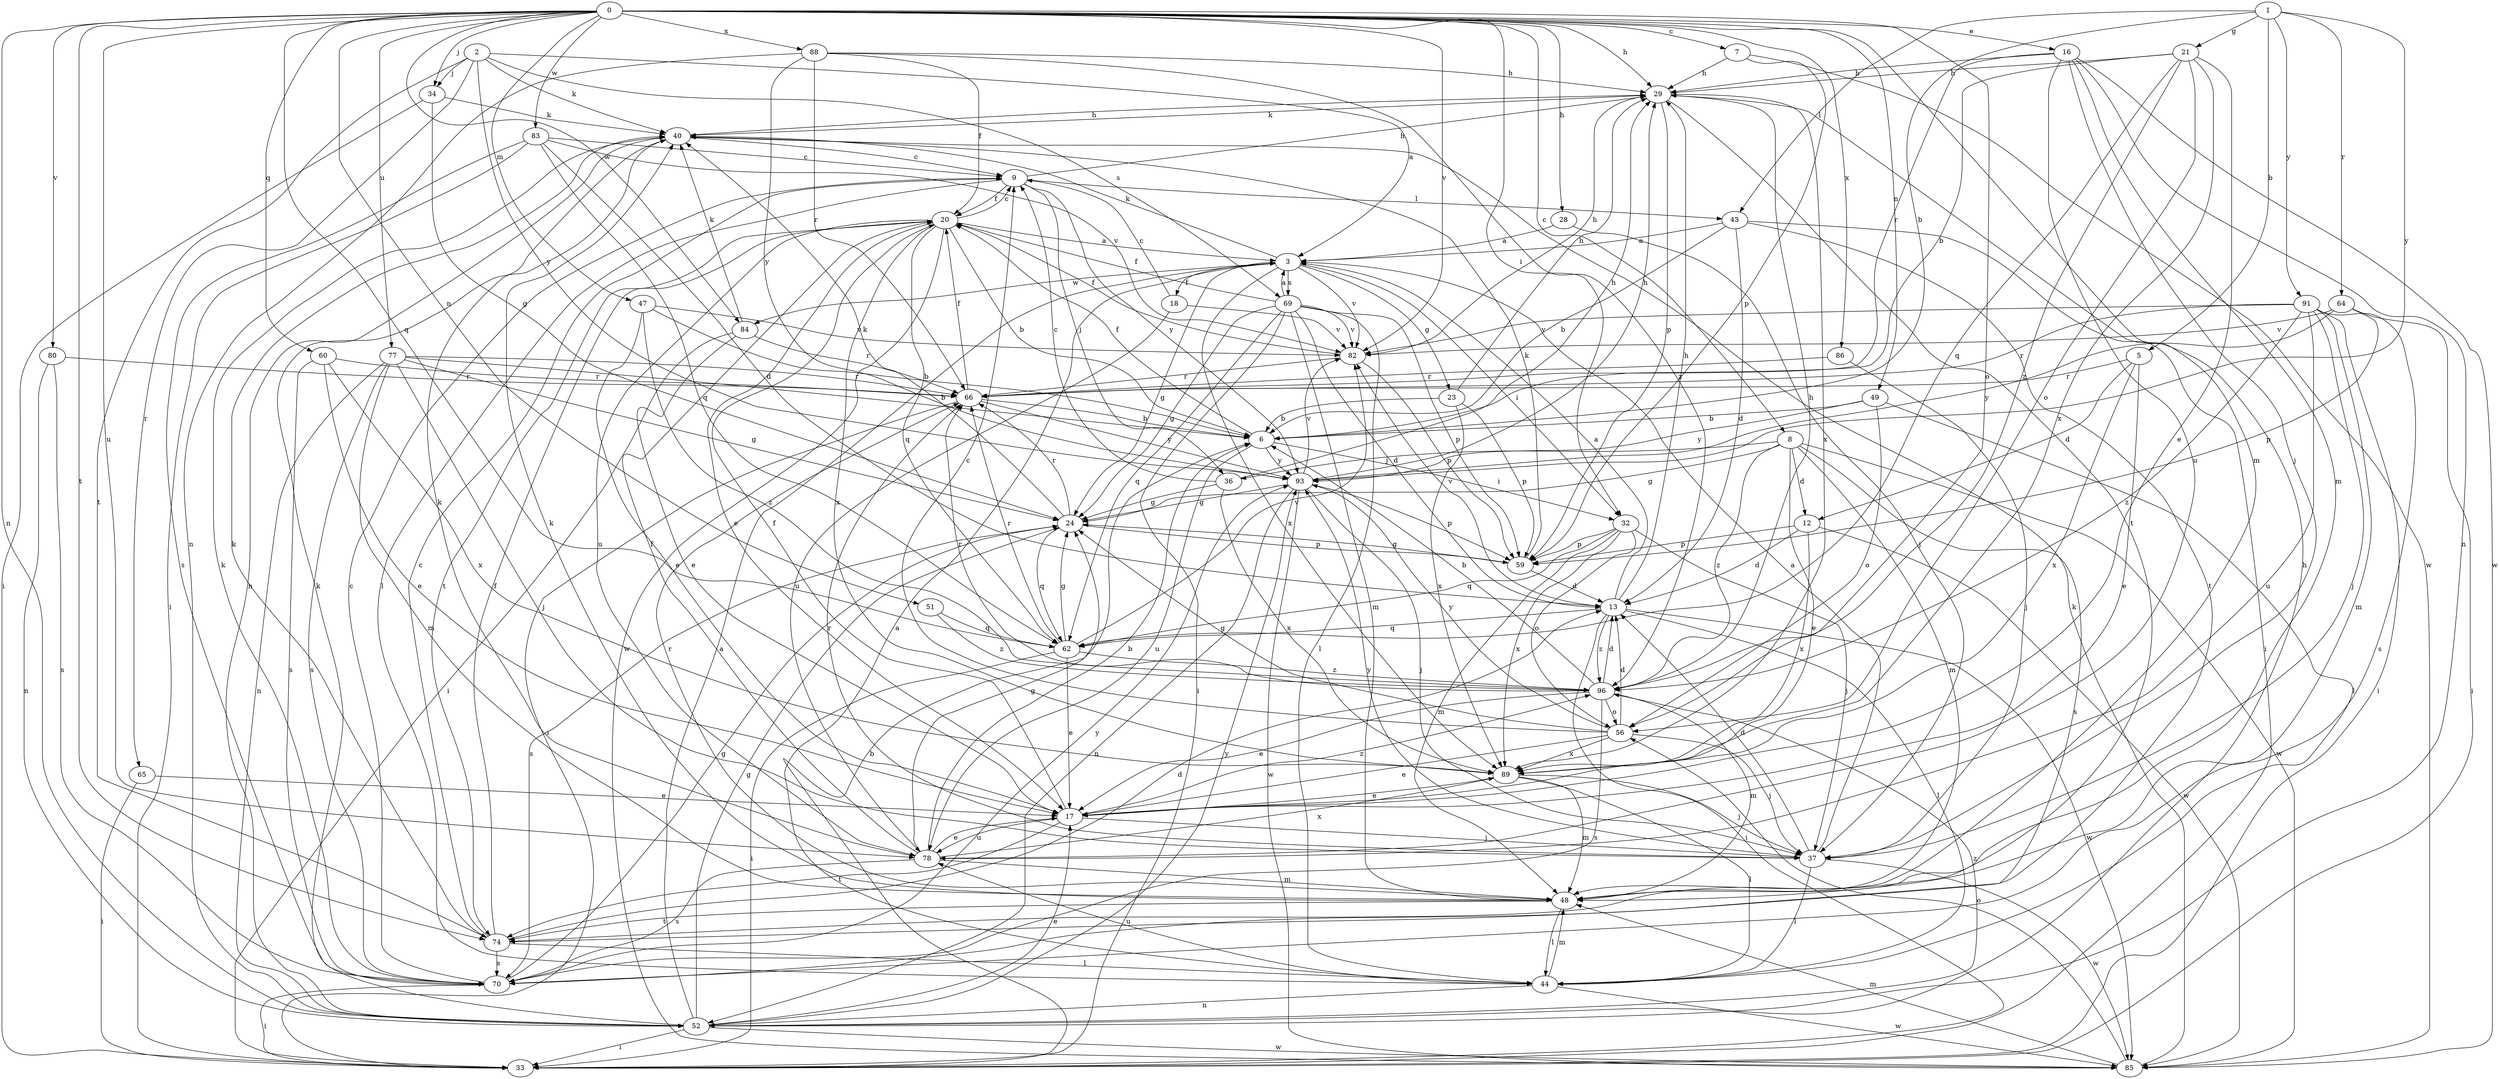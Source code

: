 strict digraph  {
0;
1;
2;
3;
5;
6;
7;
8;
9;
12;
13;
16;
17;
18;
20;
21;
23;
24;
28;
29;
32;
33;
34;
36;
37;
40;
43;
44;
47;
48;
49;
51;
52;
56;
59;
60;
62;
64;
65;
66;
69;
70;
74;
77;
78;
80;
82;
83;
84;
85;
86;
88;
89;
91;
93;
96;
0 -> 7  [label=c];
0 -> 8  [label=c];
0 -> 16  [label=e];
0 -> 28  [label=h];
0 -> 29  [label=h];
0 -> 32  [label=i];
0 -> 34  [label=j];
0 -> 47  [label=m];
0 -> 48  [label=m];
0 -> 49  [label=n];
0 -> 51  [label=n];
0 -> 52  [label=n];
0 -> 56  [label=o];
0 -> 60  [label=q];
0 -> 62  [label=q];
0 -> 74  [label=t];
0 -> 77  [label=u];
0 -> 78  [label=u];
0 -> 80  [label=v];
0 -> 82  [label=v];
0 -> 83  [label=w];
0 -> 84  [label=w];
0 -> 86  [label=x];
0 -> 88  [label=x];
1 -> 5  [label=b];
1 -> 6  [label=b];
1 -> 21  [label=g];
1 -> 43  [label=l];
1 -> 64  [label=r];
1 -> 91  [label=y];
1 -> 93  [label=y];
2 -> 3  [label=a];
2 -> 34  [label=j];
2 -> 40  [label=k];
2 -> 65  [label=r];
2 -> 69  [label=s];
2 -> 74  [label=t];
2 -> 93  [label=y];
3 -> 18  [label=f];
3 -> 23  [label=g];
3 -> 24  [label=g];
3 -> 32  [label=i];
3 -> 40  [label=k];
3 -> 69  [label=s];
3 -> 82  [label=v];
3 -> 84  [label=w];
3 -> 89  [label=x];
5 -> 12  [label=d];
5 -> 17  [label=e];
5 -> 66  [label=r];
5 -> 89  [label=x];
6 -> 20  [label=f];
6 -> 32  [label=i];
6 -> 78  [label=u];
6 -> 93  [label=y];
7 -> 29  [label=h];
7 -> 59  [label=p];
7 -> 85  [label=w];
8 -> 12  [label=d];
8 -> 17  [label=e];
8 -> 24  [label=g];
8 -> 36  [label=j];
8 -> 48  [label=m];
8 -> 70  [label=s];
8 -> 85  [label=w];
8 -> 96  [label=z];
9 -> 20  [label=f];
9 -> 29  [label=h];
9 -> 36  [label=j];
9 -> 43  [label=l];
9 -> 44  [label=l];
9 -> 93  [label=y];
12 -> 13  [label=d];
12 -> 59  [label=p];
12 -> 85  [label=w];
12 -> 89  [label=x];
13 -> 3  [label=a];
13 -> 29  [label=h];
13 -> 33  [label=i];
13 -> 44  [label=l];
13 -> 62  [label=q];
13 -> 82  [label=v];
13 -> 85  [label=w];
13 -> 96  [label=z];
16 -> 29  [label=h];
16 -> 37  [label=j];
16 -> 48  [label=m];
16 -> 52  [label=n];
16 -> 66  [label=r];
16 -> 78  [label=u];
16 -> 85  [label=w];
17 -> 20  [label=f];
17 -> 37  [label=j];
17 -> 74  [label=t];
17 -> 78  [label=u];
17 -> 96  [label=z];
18 -> 9  [label=c];
18 -> 78  [label=u];
18 -> 82  [label=v];
20 -> 3  [label=a];
20 -> 6  [label=b];
20 -> 9  [label=c];
20 -> 17  [label=e];
20 -> 62  [label=q];
20 -> 74  [label=t];
20 -> 78  [label=u];
20 -> 85  [label=w];
20 -> 89  [label=x];
21 -> 6  [label=b];
21 -> 17  [label=e];
21 -> 29  [label=h];
21 -> 56  [label=o];
21 -> 62  [label=q];
21 -> 89  [label=x];
21 -> 96  [label=z];
23 -> 6  [label=b];
23 -> 29  [label=h];
23 -> 59  [label=p];
23 -> 89  [label=x];
24 -> 40  [label=k];
24 -> 59  [label=p];
24 -> 62  [label=q];
24 -> 66  [label=r];
24 -> 70  [label=s];
28 -> 3  [label=a];
28 -> 37  [label=j];
29 -> 40  [label=k];
29 -> 59  [label=p];
29 -> 74  [label=t];
29 -> 89  [label=x];
32 -> 37  [label=j];
32 -> 48  [label=m];
32 -> 56  [label=o];
32 -> 59  [label=p];
32 -> 62  [label=q];
32 -> 89  [label=x];
33 -> 6  [label=b];
34 -> 24  [label=g];
34 -> 33  [label=i];
34 -> 40  [label=k];
36 -> 9  [label=c];
36 -> 24  [label=g];
36 -> 29  [label=h];
36 -> 89  [label=x];
37 -> 3  [label=a];
37 -> 13  [label=d];
37 -> 44  [label=l];
37 -> 66  [label=r];
37 -> 85  [label=w];
37 -> 93  [label=y];
40 -> 9  [label=c];
40 -> 29  [label=h];
40 -> 52  [label=n];
43 -> 3  [label=a];
43 -> 6  [label=b];
43 -> 13  [label=d];
43 -> 33  [label=i];
43 -> 74  [label=t];
44 -> 3  [label=a];
44 -> 48  [label=m];
44 -> 52  [label=n];
44 -> 78  [label=u];
44 -> 85  [label=w];
47 -> 6  [label=b];
47 -> 17  [label=e];
47 -> 82  [label=v];
47 -> 96  [label=z];
48 -> 40  [label=k];
48 -> 44  [label=l];
48 -> 66  [label=r];
48 -> 74  [label=t];
49 -> 6  [label=b];
49 -> 44  [label=l];
49 -> 56  [label=o];
49 -> 93  [label=y];
51 -> 62  [label=q];
51 -> 96  [label=z];
52 -> 3  [label=a];
52 -> 17  [label=e];
52 -> 24  [label=g];
52 -> 29  [label=h];
52 -> 33  [label=i];
52 -> 40  [label=k];
52 -> 85  [label=w];
52 -> 93  [label=y];
52 -> 96  [label=z];
56 -> 9  [label=c];
56 -> 13  [label=d];
56 -> 17  [label=e];
56 -> 24  [label=g];
56 -> 37  [label=j];
56 -> 89  [label=x];
56 -> 93  [label=y];
59 -> 13  [label=d];
59 -> 24  [label=g];
59 -> 40  [label=k];
60 -> 17  [label=e];
60 -> 66  [label=r];
60 -> 70  [label=s];
60 -> 89  [label=x];
62 -> 17  [label=e];
62 -> 24  [label=g];
62 -> 33  [label=i];
62 -> 66  [label=r];
62 -> 82  [label=v];
62 -> 96  [label=z];
64 -> 33  [label=i];
64 -> 59  [label=p];
64 -> 82  [label=v];
64 -> 93  [label=y];
65 -> 17  [label=e];
65 -> 33  [label=i];
66 -> 6  [label=b];
66 -> 20  [label=f];
66 -> 33  [label=i];
66 -> 93  [label=y];
69 -> 3  [label=a];
69 -> 13  [label=d];
69 -> 20  [label=f];
69 -> 24  [label=g];
69 -> 33  [label=i];
69 -> 44  [label=l];
69 -> 48  [label=m];
69 -> 59  [label=p];
69 -> 62  [label=q];
69 -> 82  [label=v];
70 -> 9  [label=c];
70 -> 24  [label=g];
70 -> 33  [label=i];
70 -> 40  [label=k];
70 -> 93  [label=y];
74 -> 9  [label=c];
74 -> 13  [label=d];
74 -> 20  [label=f];
74 -> 40  [label=k];
74 -> 44  [label=l];
74 -> 70  [label=s];
77 -> 6  [label=b];
77 -> 24  [label=g];
77 -> 37  [label=j];
77 -> 48  [label=m];
77 -> 52  [label=n];
77 -> 66  [label=r];
77 -> 70  [label=s];
78 -> 6  [label=b];
78 -> 17  [label=e];
78 -> 20  [label=f];
78 -> 24  [label=g];
78 -> 40  [label=k];
78 -> 48  [label=m];
78 -> 70  [label=s];
78 -> 89  [label=x];
80 -> 52  [label=n];
80 -> 66  [label=r];
80 -> 70  [label=s];
82 -> 20  [label=f];
82 -> 29  [label=h];
82 -> 59  [label=p];
82 -> 66  [label=r];
83 -> 9  [label=c];
83 -> 13  [label=d];
83 -> 33  [label=i];
83 -> 62  [label=q];
83 -> 70  [label=s];
83 -> 82  [label=v];
84 -> 17  [label=e];
84 -> 33  [label=i];
84 -> 40  [label=k];
84 -> 66  [label=r];
85 -> 40  [label=k];
85 -> 48  [label=m];
85 -> 56  [label=o];
86 -> 37  [label=j];
86 -> 66  [label=r];
88 -> 20  [label=f];
88 -> 29  [label=h];
88 -> 52  [label=n];
88 -> 66  [label=r];
88 -> 93  [label=y];
88 -> 96  [label=z];
89 -> 17  [label=e];
89 -> 37  [label=j];
89 -> 44  [label=l];
89 -> 48  [label=m];
91 -> 33  [label=i];
91 -> 37  [label=j];
91 -> 48  [label=m];
91 -> 66  [label=r];
91 -> 70  [label=s];
91 -> 78  [label=u];
91 -> 82  [label=v];
91 -> 96  [label=z];
93 -> 24  [label=g];
93 -> 29  [label=h];
93 -> 37  [label=j];
93 -> 52  [label=n];
93 -> 59  [label=p];
93 -> 82  [label=v];
93 -> 85  [label=w];
96 -> 6  [label=b];
96 -> 13  [label=d];
96 -> 17  [label=e];
96 -> 29  [label=h];
96 -> 48  [label=m];
96 -> 56  [label=o];
96 -> 66  [label=r];
96 -> 70  [label=s];
}

